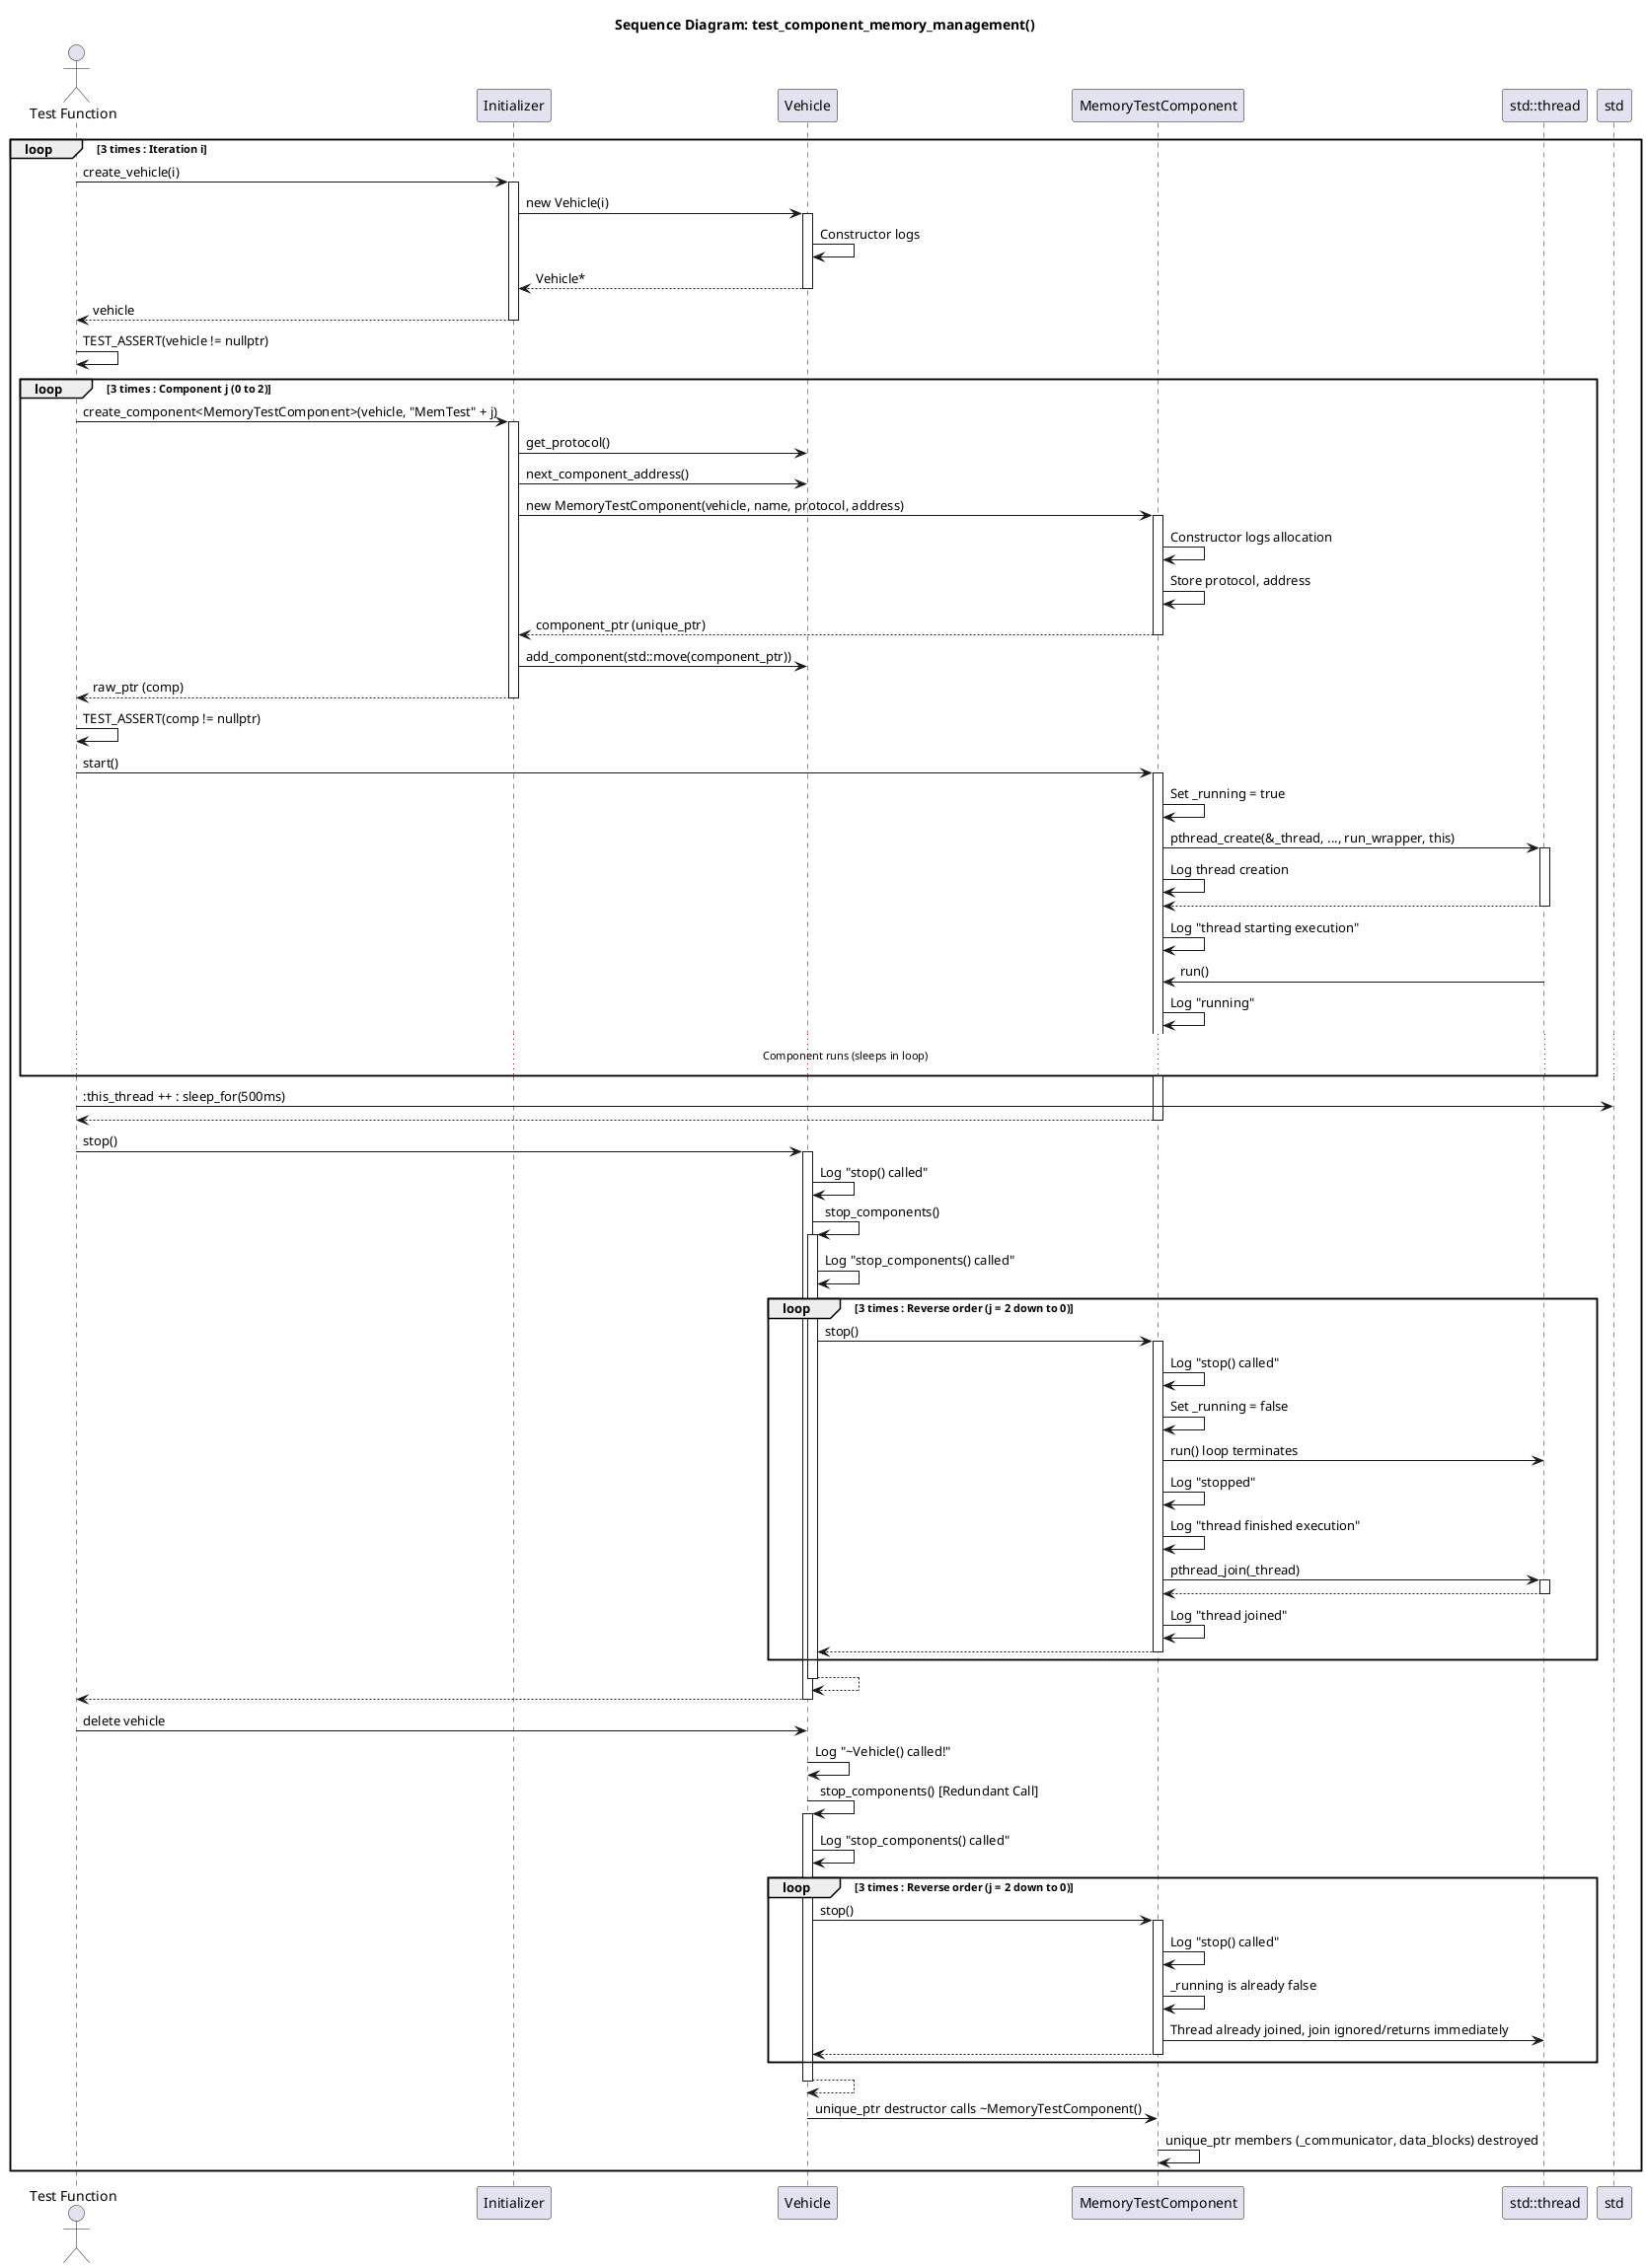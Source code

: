 @startuml test_component_memory_management
title Sequence Diagram: test_component_memory_management()

actor User as "Test Function"
participant Initializer
participant Vehicle
participant MemoryTestComponent as Comp
participant "std::thread" as Thread

loop 3 times : Iteration i

    User -> Initializer ++ : create_vehicle(i)
    Initializer -> Vehicle ++ : new Vehicle(i)
    Vehicle -> Vehicle : Constructor logs
    return Vehicle*
    return vehicle

    User -> User : TEST_ASSERT(vehicle != nullptr)

    loop 3 times : Component j (0 to 2)
        User -> Initializer ++ : create_component<MemoryTestComponent>(vehicle, "MemTest" + j)
        Initializer -> Vehicle : get_protocol()
        Initializer -> Vehicle : next_component_address()
        Initializer -> Comp ++ : new MemoryTestComponent(vehicle, name, protocol, address)
        Comp -> Comp : Constructor logs allocation
        Comp -> Comp : Store protocol, address
        return component_ptr (unique_ptr)
        Initializer -> Vehicle : add_component(std::move(component_ptr))
        return raw_ptr (comp)
        User -> User : TEST_ASSERT(comp != nullptr)

        User -> Comp ++ : start()
        Comp -> Comp : Set _running = true
        Comp -> Thread ++ : pthread_create(&_thread, ..., run_wrapper, this)
        Comp -> Comp : Log thread creation
        return
        Comp -> Comp : Log "thread starting execution"
        Thread -> Comp : run()
        Comp -> Comp : Log "running"
        ... Component runs (sleeps in loop) ...
    end

    User -> std::this_thread ++ : sleep_for(500ms)
    return

    User -> Vehicle ++ : stop()
    Vehicle -> Vehicle : Log "stop() called"
    Vehicle -> Vehicle ++ : stop_components()
    Vehicle -> Vehicle : Log "stop_components() called"
    loop 3 times : Reverse order (j = 2 down to 0)
        Vehicle -> Comp ++ : stop()
        Comp -> Comp : Log "stop() called"
        Comp -> Comp : Set _running = false
        Comp -> Thread : run() loop terminates
        Comp -> Comp : Log "stopped"
        Comp -> Comp : Log "thread finished execution"
        Comp -> Thread ++ : pthread_join(_thread)
        return
        Comp -> Comp : Log "thread joined"
        return
    end
    return
    return

    User -> Vehicle -- : delete vehicle
    Vehicle -> Vehicle : Log "~Vehicle() called!"
    Vehicle -> Vehicle ++ : stop_components() [Redundant Call]
    Vehicle -> Vehicle : Log "stop_components() called"
    loop 3 times : Reverse order (j = 2 down to 0)
        Vehicle -> Comp ++ : stop()
        Comp -> Comp : Log "stop() called"
        Comp -> Comp : _running is already false
        Comp -> Thread : Thread already joined, join ignored/returns immediately
        return
    end
    return
    Vehicle -> Comp --: unique_ptr destructor calls ~MemoryTestComponent()
    Comp -> Comp : unique_ptr members (_communicator, data_blocks) destroyed
end

@enduml 